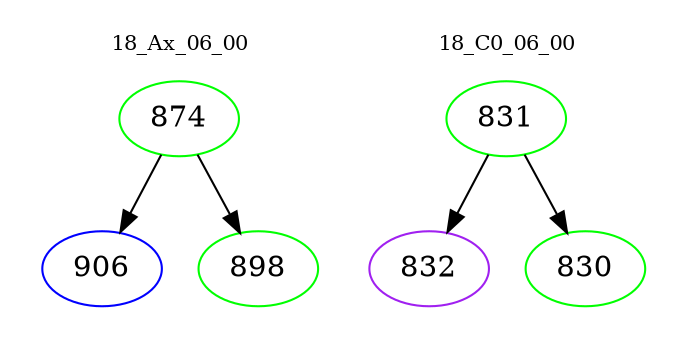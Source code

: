 digraph{
subgraph cluster_0 {
color = white
label = "18_Ax_06_00";
fontsize=10;
T0_874 [label="874", color="green"]
T0_874 -> T0_906 [color="black"]
T0_906 [label="906", color="blue"]
T0_874 -> T0_898 [color="black"]
T0_898 [label="898", color="green"]
}
subgraph cluster_1 {
color = white
label = "18_C0_06_00";
fontsize=10;
T1_831 [label="831", color="green"]
T1_831 -> T1_832 [color="black"]
T1_832 [label="832", color="purple"]
T1_831 -> T1_830 [color="black"]
T1_830 [label="830", color="green"]
}
}
